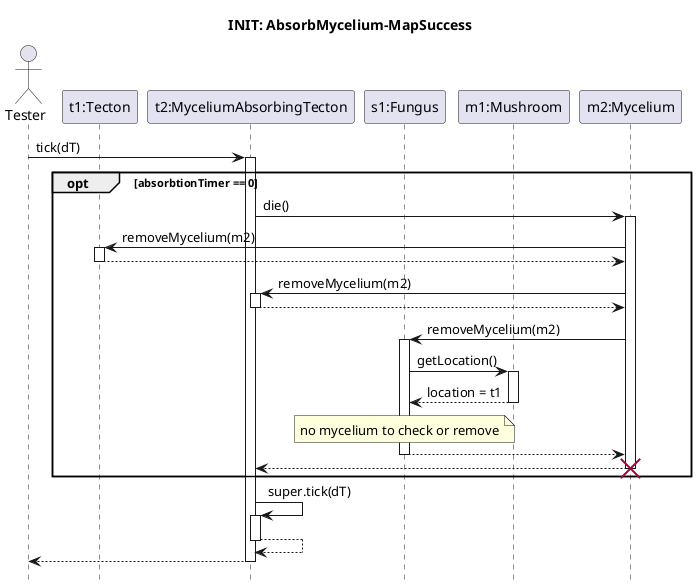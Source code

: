 @startuml absorb-mycelium-success
hide footbox

title INIT: AbsorbMycelium-MapSuccess

actor Tester as S
participant "t1:Tecton" as t1
participant "t2:MyceliumAbsorbingTecton" as t2
participant "s1:Fungus" as s1
participant "m1:Mushroom" as m1
participant "m2:Mycelium" as m2

S -> t2 : tick(dT)
activate t2

opt absorbtionTimer == 0
    t2 -> m2 : die()
    activate m2

    m2 -> t1 : removeMycelium(m2)
    activate t1

    return

    m2 -> t2 : removeMycelium(m2)
    activate t2

    return

    m2 -> s1 : removeMycelium(m2)
    activate s1

    s1 -> m1 : getLocation()
    activate m1

    return location = t1

    note over s1 : no mycelium to check or remove

    return
    return
    destroy m2
end

t2 -> t2 : super.tick(dT)
activate t2
return

return

@enduml
